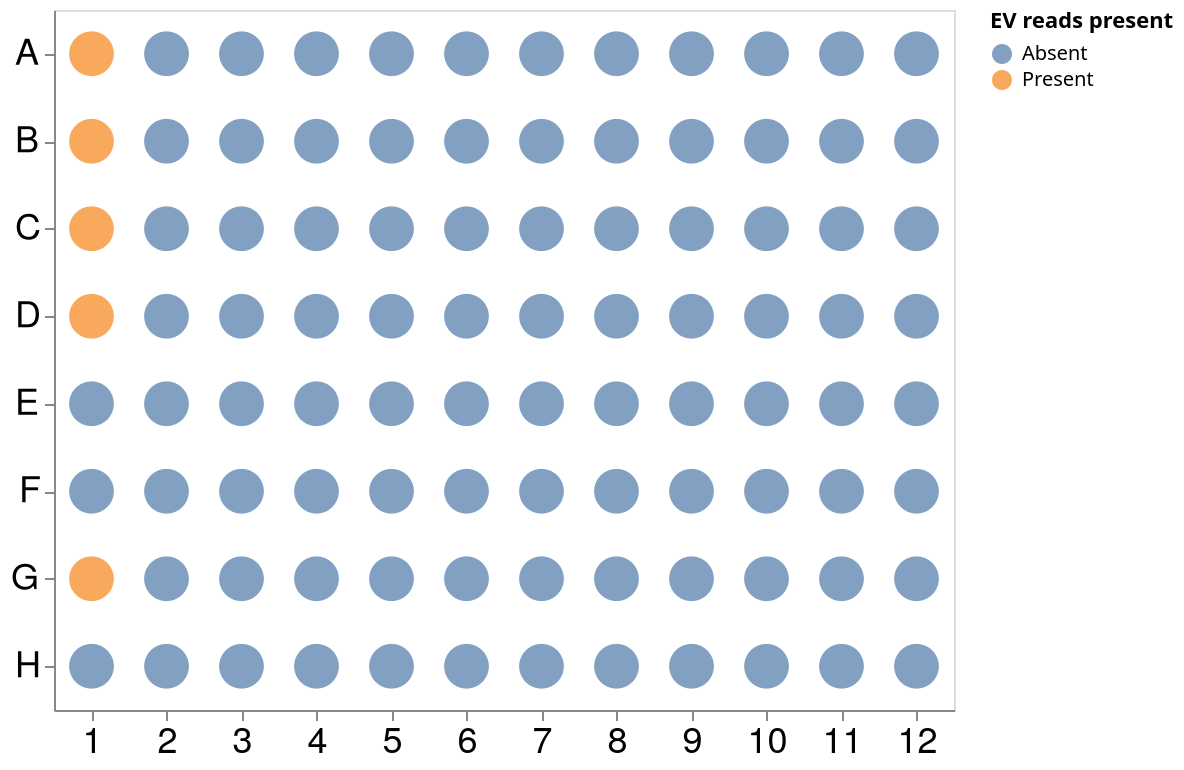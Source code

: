 {
  "$schema": "https://vega.github.io/schema/vega-lite/v5.json",
  "width": 450,
  "height": 350,
  "data": {
    "values": [
      {
        "x": 1,
        "y": "A",
        "All": "Present",
        "Barcode": "barcode01",
        "NonPolioEV": "Absent",
        "Sabin2-related": "Present",
        "Sabin3-related": "Present",
        "WPV1": "Absent"
      },
      {
        "x": 2,
        "y": "A",
        "All": "Absent",
        "Barcode": "barcode09",
        "NonPolioEV": "Absent",
        "Sabin2-related": "Absent",
        "Sabin3-related": "Absent",
        "WPV1": "Absent"
      },
      {
        "x": 3,
        "y": "A",
        "All": "Absent",
        "Barcode": "barcode17",
        "NonPolioEV": "Absent",
        "Sabin2-related": "Absent",
        "Sabin3-related": "Absent",
        "WPV1": "Absent"
      },
      {
        "x": 4,
        "y": "A",
        "All": "Absent",
        "Barcode": "barcode25",
        "NonPolioEV": "Absent",
        "Sabin2-related": "Absent",
        "Sabin3-related": "Absent",
        "WPV1": "Absent"
      },
      {
        "x": 5,
        "y": "A",
        "All": "Absent",
        "Barcode": "barcode33",
        "NonPolioEV": "Absent",
        "Sabin2-related": "Absent",
        "Sabin3-related": "Absent",
        "WPV1": "Absent"
      },
      {
        "x": 6,
        "y": "A",
        "All": "Absent",
        "Barcode": "barcode41",
        "NonPolioEV": "Absent",
        "Sabin2-related": "Absent",
        "Sabin3-related": "Absent",
        "WPV1": "Absent"
      },
      {
        "x": 7,
        "y": "A",
        "All": "Absent",
        "Barcode": "barcode49",
        "NonPolioEV": "Absent",
        "Sabin2-related": "Absent",
        "Sabin3-related": "Absent",
        "WPV1": "Absent"
      },
      {
        "x": 8,
        "y": "A",
        "All": "Absent",
        "Barcode": "barcode57",
        "NonPolioEV": "Absent",
        "Sabin2-related": "Absent",
        "Sabin3-related": "Absent",
        "WPV1": "Absent"
      },
      {
        "x": 9,
        "y": "A",
        "All": "Absent",
        "Barcode": "barcode65",
        "NonPolioEV": "Absent",
        "Sabin2-related": "Absent",
        "Sabin3-related": "Absent",
        "WPV1": "Absent"
      },
      {
        "x": 10,
        "y": "A",
        "All": "Absent",
        "Barcode": "barcode73",
        "NonPolioEV": "Absent",
        "Sabin2-related": "Absent",
        "Sabin3-related": "Absent",
        "WPV1": "Absent"
      },
      {
        "x": 11,
        "y": "A",
        "All": "Absent",
        "Barcode": "barcode81",
        "NonPolioEV": "Absent",
        "Sabin2-related": "Absent",
        "Sabin3-related": "Absent",
        "WPV1": "Absent"
      },
      {
        "x": 12,
        "y": "A",
        "All": "Absent",
        "Barcode": "barcode89",
        "NonPolioEV": "Absent",
        "Sabin2-related": "Absent",
        "Sabin3-related": "Absent",
        "WPV1": "Absent"
      },
      {
        "x": 1,
        "y": "B",
        "All": "Present",
        "Barcode": "barcode02",
        "NonPolioEV": "Absent",
        "Sabin2-related": "Present",
        "Sabin3-related": "Absent",
        "WPV1": "Absent"
      },
      {
        "x": 2,
        "y": "B",
        "All": "Absent",
        "Barcode": "barcode10",
        "NonPolioEV": "Absent",
        "Sabin2-related": "Absent",
        "Sabin3-related": "Absent",
        "WPV1": "Absent"
      },
      {
        "x": 3,
        "y": "B",
        "All": "Absent",
        "Barcode": "barcode18",
        "NonPolioEV": "Absent",
        "Sabin2-related": "Absent",
        "Sabin3-related": "Absent",
        "WPV1": "Absent"
      },
      {
        "x": 4,
        "y": "B",
        "All": "Absent",
        "Barcode": "barcode26",
        "NonPolioEV": "Absent",
        "Sabin2-related": "Absent",
        "Sabin3-related": "Absent",
        "WPV1": "Absent"
      },
      {
        "x": 5,
        "y": "B",
        "All": "Absent",
        "Barcode": "barcode34",
        "NonPolioEV": "Absent",
        "Sabin2-related": "Absent",
        "Sabin3-related": "Absent",
        "WPV1": "Absent"
      },
      {
        "x": 6,
        "y": "B",
        "All": "Absent",
        "Barcode": "barcode42",
        "NonPolioEV": "Absent",
        "Sabin2-related": "Absent",
        "Sabin3-related": "Absent",
        "WPV1": "Absent"
      },
      {
        "x": 7,
        "y": "B",
        "All": "Absent",
        "Barcode": "barcode50",
        "NonPolioEV": "Absent",
        "Sabin2-related": "Absent",
        "Sabin3-related": "Absent",
        "WPV1": "Absent"
      },
      {
        "x": 8,
        "y": "B",
        "All": "Absent",
        "Barcode": "barcode58",
        "NonPolioEV": "Absent",
        "Sabin2-related": "Absent",
        "Sabin3-related": "Absent",
        "WPV1": "Absent"
      },
      {
        "x": 9,
        "y": "B",
        "All": "Absent",
        "Barcode": "barcode66",
        "NonPolioEV": "Absent",
        "Sabin2-related": "Absent",
        "Sabin3-related": "Absent",
        "WPV1": "Absent"
      },
      {
        "x": 10,
        "y": "B",
        "All": "Absent",
        "Barcode": "barcode74",
        "NonPolioEV": "Absent",
        "Sabin2-related": "Absent",
        "Sabin3-related": "Absent",
        "WPV1": "Absent"
      },
      {
        "x": 11,
        "y": "B",
        "All": "Absent",
        "Barcode": "barcode82",
        "NonPolioEV": "Absent",
        "Sabin2-related": "Absent",
        "Sabin3-related": "Absent",
        "WPV1": "Absent"
      },
      {
        "x": 12,
        "y": "B",
        "All": "Absent",
        "Barcode": "barcode90",
        "NonPolioEV": "Absent",
        "Sabin2-related": "Absent",
        "Sabin3-related": "Absent",
        "WPV1": "Absent"
      },
      {
        "x": 1,
        "y": "C",
        "All": "Present",
        "Barcode": "barcode03",
        "NonPolioEV": "Absent",
        "Sabin2-related": "Absent",
        "Sabin3-related": "Absent",
        "WPV1": "Present"
      },
      {
        "x": 2,
        "y": "C",
        "All": "Absent",
        "Barcode": "barcode11",
        "NonPolioEV": "Absent",
        "Sabin2-related": "Absent",
        "Sabin3-related": "Absent",
        "WPV1": "Absent"
      },
      {
        "x": 3,
        "y": "C",
        "All": "Absent",
        "Barcode": "barcode19",
        "NonPolioEV": "Absent",
        "Sabin2-related": "Absent",
        "Sabin3-related": "Absent",
        "WPV1": "Absent"
      },
      {
        "x": 4,
        "y": "C",
        "All": "Absent",
        "Barcode": "barcode27",
        "NonPolioEV": "Absent",
        "Sabin2-related": "Absent",
        "Sabin3-related": "Absent",
        "WPV1": "Absent"
      },
      {
        "x": 5,
        "y": "C",
        "All": "Absent",
        "Barcode": "barcode35",
        "NonPolioEV": "Absent",
        "Sabin2-related": "Absent",
        "Sabin3-related": "Absent",
        "WPV1": "Absent"
      },
      {
        "x": 6,
        "y": "C",
        "All": "Absent",
        "Barcode": "barcode43",
        "NonPolioEV": "Absent",
        "Sabin2-related": "Absent",
        "Sabin3-related": "Absent",
        "WPV1": "Absent"
      },
      {
        "x": 7,
        "y": "C",
        "All": "Absent",
        "Barcode": "barcode51",
        "NonPolioEV": "Absent",
        "Sabin2-related": "Absent",
        "Sabin3-related": "Absent",
        "WPV1": "Absent"
      },
      {
        "x": 8,
        "y": "C",
        "All": "Absent",
        "Barcode": "barcode59",
        "NonPolioEV": "Absent",
        "Sabin2-related": "Absent",
        "Sabin3-related": "Absent",
        "WPV1": "Absent"
      },
      {
        "x": 9,
        "y": "C",
        "All": "Absent",
        "Barcode": "barcode67",
        "NonPolioEV": "Absent",
        "Sabin2-related": "Absent",
        "Sabin3-related": "Absent",
        "WPV1": "Absent"
      },
      {
        "x": 10,
        "y": "C",
        "All": "Absent",
        "Barcode": "barcode75",
        "NonPolioEV": "Absent",
        "Sabin2-related": "Absent",
        "Sabin3-related": "Absent",
        "WPV1": "Absent"
      },
      {
        "x": 11,
        "y": "C",
        "All": "Absent",
        "Barcode": "barcode83",
        "NonPolioEV": "Absent",
        "Sabin2-related": "Absent",
        "Sabin3-related": "Absent",
        "WPV1": "Absent"
      },
      {
        "x": 12,
        "y": "C",
        "All": "Absent",
        "Barcode": "barcode91",
        "NonPolioEV": "Absent",
        "Sabin2-related": "Absent",
        "Sabin3-related": "Absent",
        "WPV1": "Absent"
      },
      {
        "x": 1,
        "y": "D",
        "All": "Present",
        "Barcode": "barcode04",
        "NonPolioEV": "Absent",
        "Sabin2-related": "Absent",
        "Sabin3-related": "Present",
        "WPV1": "Absent"
      },
      {
        "x": 2,
        "y": "D",
        "All": "Absent",
        "Barcode": "barcode12",
        "NonPolioEV": "Absent",
        "Sabin2-related": "Absent",
        "Sabin3-related": "Absent",
        "WPV1": "Absent"
      },
      {
        "x": 3,
        "y": "D",
        "All": "Absent",
        "Barcode": "barcode20",
        "NonPolioEV": "Absent",
        "Sabin2-related": "Absent",
        "Sabin3-related": "Absent",
        "WPV1": "Absent"
      },
      {
        "x": 4,
        "y": "D",
        "All": "Absent",
        "Barcode": "barcode28",
        "NonPolioEV": "Absent",
        "Sabin2-related": "Absent",
        "Sabin3-related": "Absent",
        "WPV1": "Absent"
      },
      {
        "x": 5,
        "y": "D",
        "All": "Absent",
        "Barcode": "barcode36",
        "NonPolioEV": "Absent",
        "Sabin2-related": "Absent",
        "Sabin3-related": "Absent",
        "WPV1": "Absent"
      },
      {
        "x": 6,
        "y": "D",
        "All": "Absent",
        "Barcode": "barcode44",
        "NonPolioEV": "Absent",
        "Sabin2-related": "Absent",
        "Sabin3-related": "Absent",
        "WPV1": "Absent"
      },
      {
        "x": 7,
        "y": "D",
        "All": "Absent",
        "Barcode": "barcode52",
        "NonPolioEV": "Absent",
        "Sabin2-related": "Absent",
        "Sabin3-related": "Absent",
        "WPV1": "Absent"
      },
      {
        "x": 8,
        "y": "D",
        "All": "Absent",
        "Barcode": "barcode60",
        "NonPolioEV": "Absent",
        "Sabin2-related": "Absent",
        "Sabin3-related": "Absent",
        "WPV1": "Absent"
      },
      {
        "x": 9,
        "y": "D",
        "All": "Absent",
        "Barcode": "barcode68",
        "NonPolioEV": "Absent",
        "Sabin2-related": "Absent",
        "Sabin3-related": "Absent",
        "WPV1": "Absent"
      },
      {
        "x": 10,
        "y": "D",
        "All": "Absent",
        "Barcode": "barcode76",
        "NonPolioEV": "Absent",
        "Sabin2-related": "Absent",
        "Sabin3-related": "Absent",
        "WPV1": "Absent"
      },
      {
        "x": 11,
        "y": "D",
        "All": "Absent",
        "Barcode": "barcode84",
        "NonPolioEV": "Absent",
        "Sabin2-related": "Absent",
        "Sabin3-related": "Absent",
        "WPV1": "Absent"
      },
      {
        "x": 12,
        "y": "D",
        "All": "Absent",
        "Barcode": "barcode92",
        "NonPolioEV": "Absent",
        "Sabin2-related": "Absent",
        "Sabin3-related": "Absent",
        "WPV1": "Absent"
      },
      {
        "x": 1,
        "y": "E",
        "All": "Absent",
        "Barcode": "barcode05",
        "NonPolioEV": "Absent",
        "Sabin2-related": "Absent",
        "Sabin3-related": "Absent",
        "WPV1": "Absent"
      },
      {
        "x": 2,
        "y": "E",
        "All": "Absent",
        "Barcode": "barcode13",
        "NonPolioEV": "Absent",
        "Sabin2-related": "Absent",
        "Sabin3-related": "Absent",
        "WPV1": "Absent"
      },
      {
        "x": 3,
        "y": "E",
        "All": "Absent",
        "Barcode": "barcode21",
        "NonPolioEV": "Absent",
        "Sabin2-related": "Absent",
        "Sabin3-related": "Absent",
        "WPV1": "Absent"
      },
      {
        "x": 4,
        "y": "E",
        "All": "Absent",
        "Barcode": "barcode29",
        "NonPolioEV": "Absent",
        "Sabin2-related": "Absent",
        "Sabin3-related": "Absent",
        "WPV1": "Absent"
      },
      {
        "x": 5,
        "y": "E",
        "All": "Absent",
        "Barcode": "barcode37",
        "NonPolioEV": "Absent",
        "Sabin2-related": "Absent",
        "Sabin3-related": "Absent",
        "WPV1": "Absent"
      },
      {
        "x": 6,
        "y": "E",
        "All": "Absent",
        "Barcode": "barcode45",
        "NonPolioEV": "Absent",
        "Sabin2-related": "Absent",
        "Sabin3-related": "Absent",
        "WPV1": "Absent"
      },
      {
        "x": 7,
        "y": "E",
        "All": "Absent",
        "Barcode": "barcode53",
        "NonPolioEV": "Absent",
        "Sabin2-related": "Absent",
        "Sabin3-related": "Absent",
        "WPV1": "Absent"
      },
      {
        "x": 8,
        "y": "E",
        "All": "Absent",
        "Barcode": "barcode61",
        "NonPolioEV": "Absent",
        "Sabin2-related": "Absent",
        "Sabin3-related": "Absent",
        "WPV1": "Absent"
      },
      {
        "x": 9,
        "y": "E",
        "All": "Absent",
        "Barcode": "barcode69",
        "NonPolioEV": "Absent",
        "Sabin2-related": "Absent",
        "Sabin3-related": "Absent",
        "WPV1": "Absent"
      },
      {
        "x": 10,
        "y": "E",
        "All": "Absent",
        "Barcode": "barcode77",
        "NonPolioEV": "Absent",
        "Sabin2-related": "Absent",
        "Sabin3-related": "Absent",
        "WPV1": "Absent"
      },
      {
        "x": 11,
        "y": "E",
        "All": "Absent",
        "Barcode": "barcode85",
        "NonPolioEV": "Absent",
        "Sabin2-related": "Absent",
        "Sabin3-related": "Absent",
        "WPV1": "Absent"
      },
      {
        "x": 12,
        "y": "E",
        "All": "Absent",
        "Barcode": "barcode93",
        "NonPolioEV": "Absent",
        "Sabin2-related": "Absent",
        "Sabin3-related": "Absent",
        "WPV1": "Absent"
      },
      {
        "x": 1,
        "y": "F",
        "All": "Absent",
        "Barcode": "barcode06",
        "NonPolioEV": "Absent",
        "Sabin2-related": "Absent",
        "Sabin3-related": "Absent",
        "WPV1": "Absent"
      },
      {
        "x": 2,
        "y": "F",
        "All": "Absent",
        "Barcode": "barcode14",
        "NonPolioEV": "Absent",
        "Sabin2-related": "Absent",
        "Sabin3-related": "Absent",
        "WPV1": "Absent"
      },
      {
        "x": 3,
        "y": "F",
        "All": "Absent",
        "Barcode": "barcode22",
        "NonPolioEV": "Absent",
        "Sabin2-related": "Absent",
        "Sabin3-related": "Absent",
        "WPV1": "Absent"
      },
      {
        "x": 4,
        "y": "F",
        "All": "Absent",
        "Barcode": "barcode30",
        "NonPolioEV": "Absent",
        "Sabin2-related": "Absent",
        "Sabin3-related": "Absent",
        "WPV1": "Absent"
      },
      {
        "x": 5,
        "y": "F",
        "All": "Absent",
        "Barcode": "barcode38",
        "NonPolioEV": "Absent",
        "Sabin2-related": "Absent",
        "Sabin3-related": "Absent",
        "WPV1": "Absent"
      },
      {
        "x": 6,
        "y": "F",
        "All": "Absent",
        "Barcode": "barcode46",
        "NonPolioEV": "Absent",
        "Sabin2-related": "Absent",
        "Sabin3-related": "Absent",
        "WPV1": "Absent"
      },
      {
        "x": 7,
        "y": "F",
        "All": "Absent",
        "Barcode": "barcode54",
        "NonPolioEV": "Absent",
        "Sabin2-related": "Absent",
        "Sabin3-related": "Absent",
        "WPV1": "Absent"
      },
      {
        "x": 8,
        "y": "F",
        "All": "Absent",
        "Barcode": "barcode62",
        "NonPolioEV": "Absent",
        "Sabin2-related": "Absent",
        "Sabin3-related": "Absent",
        "WPV1": "Absent"
      },
      {
        "x": 9,
        "y": "F",
        "All": "Absent",
        "Barcode": "barcode70",
        "NonPolioEV": "Absent",
        "Sabin2-related": "Absent",
        "Sabin3-related": "Absent",
        "WPV1": "Absent"
      },
      {
        "x": 10,
        "y": "F",
        "All": "Absent",
        "Barcode": "barcode78",
        "NonPolioEV": "Absent",
        "Sabin2-related": "Absent",
        "Sabin3-related": "Absent",
        "WPV1": "Absent"
      },
      {
        "x": 11,
        "y": "F",
        "All": "Absent",
        "Barcode": "barcode86",
        "NonPolioEV": "Absent",
        "Sabin2-related": "Absent",
        "Sabin3-related": "Absent",
        "WPV1": "Absent"
      },
      {
        "x": 12,
        "y": "F",
        "All": "Absent",
        "Barcode": "barcode94",
        "NonPolioEV": "Absent",
        "Sabin2-related": "Absent",
        "Sabin3-related": "Absent",
        "WPV1": "Absent"
      },
      {
        "x": 1,
        "y": "G",
        "All": "Present",
        "Barcode": "barcode07",
        "NonPolioEV": "Present",
        "Sabin2-related": "Present",
        "Sabin3-related": "Present",
        "WPV1": "Absent"
      },
      {
        "x": 2,
        "y": "G",
        "All": "Absent",
        "Barcode": "barcode15",
        "NonPolioEV": "Absent",
        "Sabin2-related": "Absent",
        "Sabin3-related": "Absent",
        "WPV1": "Absent"
      },
      {
        "x": 3,
        "y": "G",
        "All": "Absent",
        "Barcode": "barcode23",
        "NonPolioEV": "Absent",
        "Sabin2-related": "Absent",
        "Sabin3-related": "Absent",
        "WPV1": "Absent"
      },
      {
        "x": 4,
        "y": "G",
        "All": "Absent",
        "Barcode": "barcode31",
        "NonPolioEV": "Absent",
        "Sabin2-related": "Absent",
        "Sabin3-related": "Absent",
        "WPV1": "Absent"
      },
      {
        "x": 5,
        "y": "G",
        "All": "Absent",
        "Barcode": "barcode39",
        "NonPolioEV": "Absent",
        "Sabin2-related": "Absent",
        "Sabin3-related": "Absent",
        "WPV1": "Absent"
      },
      {
        "x": 6,
        "y": "G",
        "All": "Absent",
        "Barcode": "barcode47",
        "NonPolioEV": "Absent",
        "Sabin2-related": "Absent",
        "Sabin3-related": "Absent",
        "WPV1": "Absent"
      },
      {
        "x": 7,
        "y": "G",
        "All": "Absent",
        "Barcode": "barcode55",
        "NonPolioEV": "Absent",
        "Sabin2-related": "Absent",
        "Sabin3-related": "Absent",
        "WPV1": "Absent"
      },
      {
        "x": 8,
        "y": "G",
        "All": "Absent",
        "Barcode": "barcode63",
        "NonPolioEV": "Absent",
        "Sabin2-related": "Absent",
        "Sabin3-related": "Absent",
        "WPV1": "Absent"
      },
      {
        "x": 9,
        "y": "G",
        "All": "Absent",
        "Barcode": "barcode71",
        "NonPolioEV": "Absent",
        "Sabin2-related": "Absent",
        "Sabin3-related": "Absent",
        "WPV1": "Absent"
      },
      {
        "x": 10,
        "y": "G",
        "All": "Absent",
        "Barcode": "barcode79",
        "NonPolioEV": "Absent",
        "Sabin2-related": "Absent",
        "Sabin3-related": "Absent",
        "WPV1": "Absent"
      },
      {
        "x": 11,
        "y": "G",
        "All": "Absent",
        "Barcode": "barcode87",
        "NonPolioEV": "Absent",
        "Sabin2-related": "Absent",
        "Sabin3-related": "Absent",
        "WPV1": "Absent"
      },
      {
        "x": 12,
        "y": "G",
        "All": "Absent",
        "Barcode": "barcode95",
        "NonPolioEV": "Absent",
        "Sabin2-related": "Absent",
        "Sabin3-related": "Absent",
        "WPV1": "Absent"
      },
      {
        "x": 1,
        "y": "H",
        "All": "Absent",
        "Barcode": "barcode08",
        "NonPolioEV": "Absent",
        "Sabin2-related": "Absent",
        "Sabin3-related": "Absent",
        "WPV1": "Absent"
      },
      {
        "x": 2,
        "y": "H",
        "All": "Absent",
        "Barcode": "barcode16",
        "NonPolioEV": "Absent",
        "Sabin2-related": "Absent",
        "Sabin3-related": "Absent",
        "WPV1": "Absent"
      },
      {
        "x": 3,
        "y": "H",
        "All": "Absent",
        "Barcode": "barcode24",
        "NonPolioEV": "Absent",
        "Sabin2-related": "Absent",
        "Sabin3-related": "Absent",
        "WPV1": "Absent"
      },
      {
        "x": 4,
        "y": "H",
        "All": "Absent",
        "Barcode": "barcode32",
        "NonPolioEV": "Absent",
        "Sabin2-related": "Absent",
        "Sabin3-related": "Absent",
        "WPV1": "Absent"
      },
      {
        "x": 5,
        "y": "H",
        "All": "Absent",
        "Barcode": "barcode40",
        "NonPolioEV": "Absent",
        "Sabin2-related": "Absent",
        "Sabin3-related": "Absent",
        "WPV1": "Absent"
      },
      {
        "x": 6,
        "y": "H",
        "All": "Absent",
        "Barcode": "barcode48",
        "NonPolioEV": "Absent",
        "Sabin2-related": "Absent",
        "Sabin3-related": "Absent",
        "WPV1": "Absent"
      },
      {
        "x": 7,
        "y": "H",
        "All": "Absent",
        "Barcode": "barcode56",
        "NonPolioEV": "Absent",
        "Sabin2-related": "Absent",
        "Sabin3-related": "Absent",
        "WPV1": "Absent"
      },
      {
        "x": 8,
        "y": "H",
        "All": "Absent",
        "Barcode": "barcode64",
        "NonPolioEV": "Absent",
        "Sabin2-related": "Absent",
        "Sabin3-related": "Absent",
        "WPV1": "Absent"
      },
      {
        "x": 9,
        "y": "H",
        "All": "Absent",
        "Barcode": "barcode72",
        "NonPolioEV": "Absent",
        "Sabin2-related": "Absent",
        "Sabin3-related": "Absent",
        "WPV1": "Absent"
      },
      {
        "x": 10,
        "y": "H",
        "All": "Absent",
        "Barcode": "barcode80",
        "NonPolioEV": "Absent",
        "Sabin2-related": "Absent",
        "Sabin3-related": "Absent",
        "WPV1": "Absent"
      },
      {
        "x": 11,
        "y": "H",
        "All": "Absent",
        "Barcode": "barcode88",
        "NonPolioEV": "Absent",
        "Sabin2-related": "Absent",
        "Sabin3-related": "Absent",
        "WPV1": "Absent"
      },
      {
        "x": 12,
        "y": "H",
        "All": "Absent",
        "Barcode": "barcode96",
        "NonPolioEV": "Absent",
        "Sabin2-related": "Absent",
        "Sabin3-related": "Absent",
        "WPV1": "Absent"
      }
    ]
  },
  "params": [
    {
      "name": "filterBy",
      "value": "All",
      "bind": {
        "input": "select",
        "options": [
          "All",
          "NonPolioEV",
          "Sabin2-related",
          "Sabin3-related",
          "WPV1"
        ],
        "labels": [
          "All",
          "NonPolioEV",
          "Sabin2-related",
          "Sabin3-related",
          "WPV1"
        ],
        "name": "Filter by: "
      }
    }
  ],
  "layer": [
    {
      "transform": [
        {
          "calculate": "datum[filterBy]",
          "as": "EV reads present"
        }
      ],
      "mark": {
        "type": "circle",
        "size": 500
      },
      "encoding": {
        "x": {
          "field": "x",
          "type": "nominal",
          "title": "",
          "axis": {
            "grid": false,
            "labelFont": "Helvetica Neue",
            "labelFontSize": 18,
            "labelAngle": 0
          }
        },
        "y": {
          "field": "y",
          "type": "ordinal",
          "title": "",
          "axis": {
            "grid": false,
            "labelFont": "Helvetica Neue",
            "labelFontSize": 18
          }
        },
        "fill": {
          "field": "EV reads present"
        },
        "tooltip": [
          {
            "field": "Barcode",
            "type": "nominal"
          },
          {
            "field": "All",
            "type": "nominal"
          },
          {
            "field": "NonPolioEV",
            "type": "nominal"
          },
          {
            "field": "Sabin2-related",
            "type": "nominal"
          },
          {
            "field": "Sabin3-related",
            "type": "nominal"
          },
          {
            "field": "WPV1",
            "type": "nominal"
          }
        ]
      }
    }
  ]
}